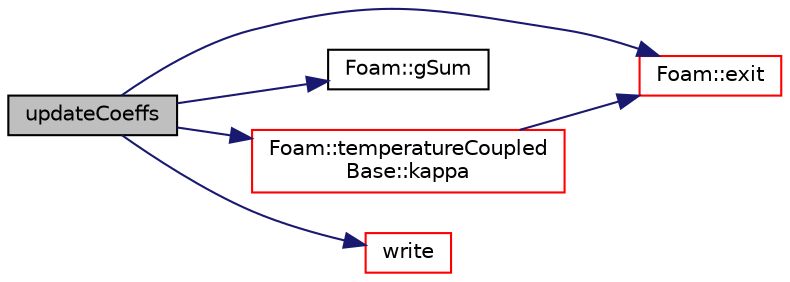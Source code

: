 digraph "updateCoeffs"
{
  bgcolor="transparent";
  edge [fontname="Helvetica",fontsize="10",labelfontname="Helvetica",labelfontsize="10"];
  node [fontname="Helvetica",fontsize="10",shape=record];
  rankdir="LR";
  Node1 [label="updateCoeffs",height=0.2,width=0.4,color="black", fillcolor="grey75", style="filled", fontcolor="black"];
  Node1 -> Node2 [color="midnightblue",fontsize="10",style="solid",fontname="Helvetica"];
  Node2 [label="Foam::exit",height=0.2,width=0.4,color="red",URL="$a10936.html#a06ca7250d8e89caf05243ec094843642"];
  Node1 -> Node3 [color="midnightblue",fontsize="10",style="solid",fontname="Helvetica"];
  Node3 [label="Foam::gSum",height=0.2,width=0.4,color="black",URL="$a10936.html#a11b1ebb4c53ad062332767d75ca96328"];
  Node1 -> Node4 [color="midnightblue",fontsize="10",style="solid",fontname="Helvetica"];
  Node4 [label="Foam::temperatureCoupled\lBase::kappa",height=0.2,width=0.4,color="red",URL="$a02654.html#a27f7eb60b12da7ce5742958e36252898",tooltip="Given patch temperature calculate corresponding K field. "];
  Node4 -> Node2 [color="midnightblue",fontsize="10",style="solid",fontname="Helvetica"];
  Node1 -> Node5 [color="midnightblue",fontsize="10",style="solid",fontname="Helvetica"];
  Node5 [label="write",height=0.2,width=0.4,color="red",URL="$a02795.html#a0941061ad5a26be83b4107d05750ace6",tooltip="Write. "];
}
